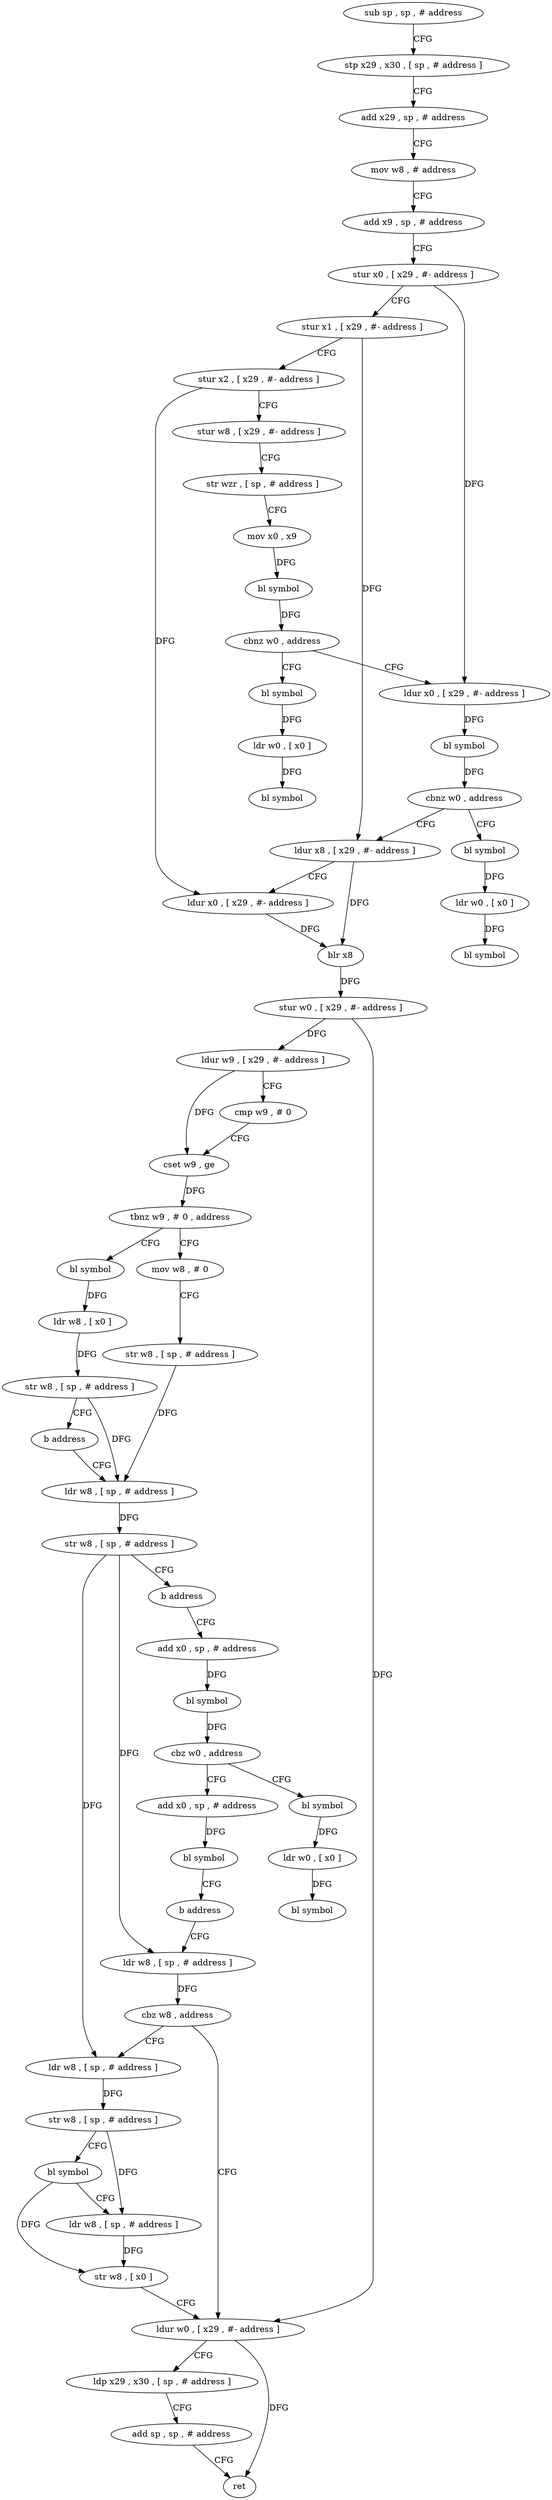 digraph "func" {
"4296992" [label = "sub sp , sp , # address" ]
"4296996" [label = "stp x29 , x30 , [ sp , # address ]" ]
"4297000" [label = "add x29 , sp , # address" ]
"4297004" [label = "mov w8 , # address" ]
"4297008" [label = "add x9 , sp , # address" ]
"4297012" [label = "stur x0 , [ x29 , #- address ]" ]
"4297016" [label = "stur x1 , [ x29 , #- address ]" ]
"4297020" [label = "stur x2 , [ x29 , #- address ]" ]
"4297024" [label = "stur w8 , [ x29 , #- address ]" ]
"4297028" [label = "str wzr , [ sp , # address ]" ]
"4297032" [label = "mov x0 , x9" ]
"4297036" [label = "bl symbol" ]
"4297040" [label = "cbnz w0 , address" ]
"4297172" [label = "bl symbol" ]
"4297044" [label = "ldur x0 , [ x29 , #- address ]" ]
"4297176" [label = "ldr w0 , [ x0 ]" ]
"4297180" [label = "bl symbol" ]
"4297048" [label = "bl symbol" ]
"4297052" [label = "cbnz w0 , address" ]
"4297124" [label = "bl symbol" ]
"4297056" [label = "ldur x8 , [ x29 , #- address ]" ]
"4297128" [label = "ldr w0 , [ x0 ]" ]
"4297132" [label = "bl symbol" ]
"4297060" [label = "ldur x0 , [ x29 , #- address ]" ]
"4297064" [label = "blr x8" ]
"4297068" [label = "stur w0 , [ x29 , #- address ]" ]
"4297072" [label = "ldur w9 , [ x29 , #- address ]" ]
"4297076" [label = "cmp w9 , # 0" ]
"4297080" [label = "cset w9 , ge" ]
"4297084" [label = "tbnz w9 , # 0 , address" ]
"4297104" [label = "mov w8 , # 0" ]
"4297088" [label = "bl symbol" ]
"4297108" [label = "str w8 , [ sp , # address ]" ]
"4297112" [label = "ldr w8 , [ sp , # address ]" ]
"4297092" [label = "ldr w8 , [ x0 ]" ]
"4297096" [label = "str w8 , [ sp , # address ]" ]
"4297100" [label = "b address" ]
"4297136" [label = "add x0 , sp , # address" ]
"4297140" [label = "bl symbol" ]
"4297144" [label = "cbz w0 , address" ]
"4297160" [label = "add x0 , sp , # address" ]
"4297148" [label = "bl symbol" ]
"4297116" [label = "str w8 , [ sp , # address ]" ]
"4297120" [label = "b address" ]
"4297164" [label = "bl symbol" ]
"4297168" [label = "b address" ]
"4297184" [label = "ldr w8 , [ sp , # address ]" ]
"4297152" [label = "ldr w0 , [ x0 ]" ]
"4297156" [label = "bl symbol" ]
"4297188" [label = "cbz w8 , address" ]
"4297212" [label = "ldur w0 , [ x29 , #- address ]" ]
"4297192" [label = "ldr w8 , [ sp , # address ]" ]
"4297216" [label = "ldp x29 , x30 , [ sp , # address ]" ]
"4297220" [label = "add sp , sp , # address" ]
"4297224" [label = "ret" ]
"4297196" [label = "str w8 , [ sp , # address ]" ]
"4297200" [label = "bl symbol" ]
"4297204" [label = "ldr w8 , [ sp , # address ]" ]
"4297208" [label = "str w8 , [ x0 ]" ]
"4296992" -> "4296996" [ label = "CFG" ]
"4296996" -> "4297000" [ label = "CFG" ]
"4297000" -> "4297004" [ label = "CFG" ]
"4297004" -> "4297008" [ label = "CFG" ]
"4297008" -> "4297012" [ label = "CFG" ]
"4297012" -> "4297016" [ label = "CFG" ]
"4297012" -> "4297044" [ label = "DFG" ]
"4297016" -> "4297020" [ label = "CFG" ]
"4297016" -> "4297056" [ label = "DFG" ]
"4297020" -> "4297024" [ label = "CFG" ]
"4297020" -> "4297060" [ label = "DFG" ]
"4297024" -> "4297028" [ label = "CFG" ]
"4297028" -> "4297032" [ label = "CFG" ]
"4297032" -> "4297036" [ label = "DFG" ]
"4297036" -> "4297040" [ label = "DFG" ]
"4297040" -> "4297172" [ label = "CFG" ]
"4297040" -> "4297044" [ label = "CFG" ]
"4297172" -> "4297176" [ label = "DFG" ]
"4297044" -> "4297048" [ label = "DFG" ]
"4297176" -> "4297180" [ label = "DFG" ]
"4297048" -> "4297052" [ label = "DFG" ]
"4297052" -> "4297124" [ label = "CFG" ]
"4297052" -> "4297056" [ label = "CFG" ]
"4297124" -> "4297128" [ label = "DFG" ]
"4297056" -> "4297060" [ label = "CFG" ]
"4297056" -> "4297064" [ label = "DFG" ]
"4297128" -> "4297132" [ label = "DFG" ]
"4297060" -> "4297064" [ label = "DFG" ]
"4297064" -> "4297068" [ label = "DFG" ]
"4297068" -> "4297072" [ label = "DFG" ]
"4297068" -> "4297212" [ label = "DFG" ]
"4297072" -> "4297076" [ label = "CFG" ]
"4297072" -> "4297080" [ label = "DFG" ]
"4297076" -> "4297080" [ label = "CFG" ]
"4297080" -> "4297084" [ label = "DFG" ]
"4297084" -> "4297104" [ label = "CFG" ]
"4297084" -> "4297088" [ label = "CFG" ]
"4297104" -> "4297108" [ label = "CFG" ]
"4297088" -> "4297092" [ label = "DFG" ]
"4297108" -> "4297112" [ label = "DFG" ]
"4297112" -> "4297116" [ label = "DFG" ]
"4297092" -> "4297096" [ label = "DFG" ]
"4297096" -> "4297100" [ label = "CFG" ]
"4297096" -> "4297112" [ label = "DFG" ]
"4297100" -> "4297112" [ label = "CFG" ]
"4297136" -> "4297140" [ label = "DFG" ]
"4297140" -> "4297144" [ label = "DFG" ]
"4297144" -> "4297160" [ label = "CFG" ]
"4297144" -> "4297148" [ label = "CFG" ]
"4297160" -> "4297164" [ label = "DFG" ]
"4297148" -> "4297152" [ label = "DFG" ]
"4297116" -> "4297120" [ label = "CFG" ]
"4297116" -> "4297184" [ label = "DFG" ]
"4297116" -> "4297192" [ label = "DFG" ]
"4297120" -> "4297136" [ label = "CFG" ]
"4297164" -> "4297168" [ label = "CFG" ]
"4297168" -> "4297184" [ label = "CFG" ]
"4297184" -> "4297188" [ label = "DFG" ]
"4297152" -> "4297156" [ label = "DFG" ]
"4297188" -> "4297212" [ label = "CFG" ]
"4297188" -> "4297192" [ label = "CFG" ]
"4297212" -> "4297216" [ label = "CFG" ]
"4297212" -> "4297224" [ label = "DFG" ]
"4297192" -> "4297196" [ label = "DFG" ]
"4297216" -> "4297220" [ label = "CFG" ]
"4297220" -> "4297224" [ label = "CFG" ]
"4297196" -> "4297200" [ label = "CFG" ]
"4297196" -> "4297204" [ label = "DFG" ]
"4297200" -> "4297204" [ label = "CFG" ]
"4297200" -> "4297208" [ label = "DFG" ]
"4297204" -> "4297208" [ label = "DFG" ]
"4297208" -> "4297212" [ label = "CFG" ]
}
